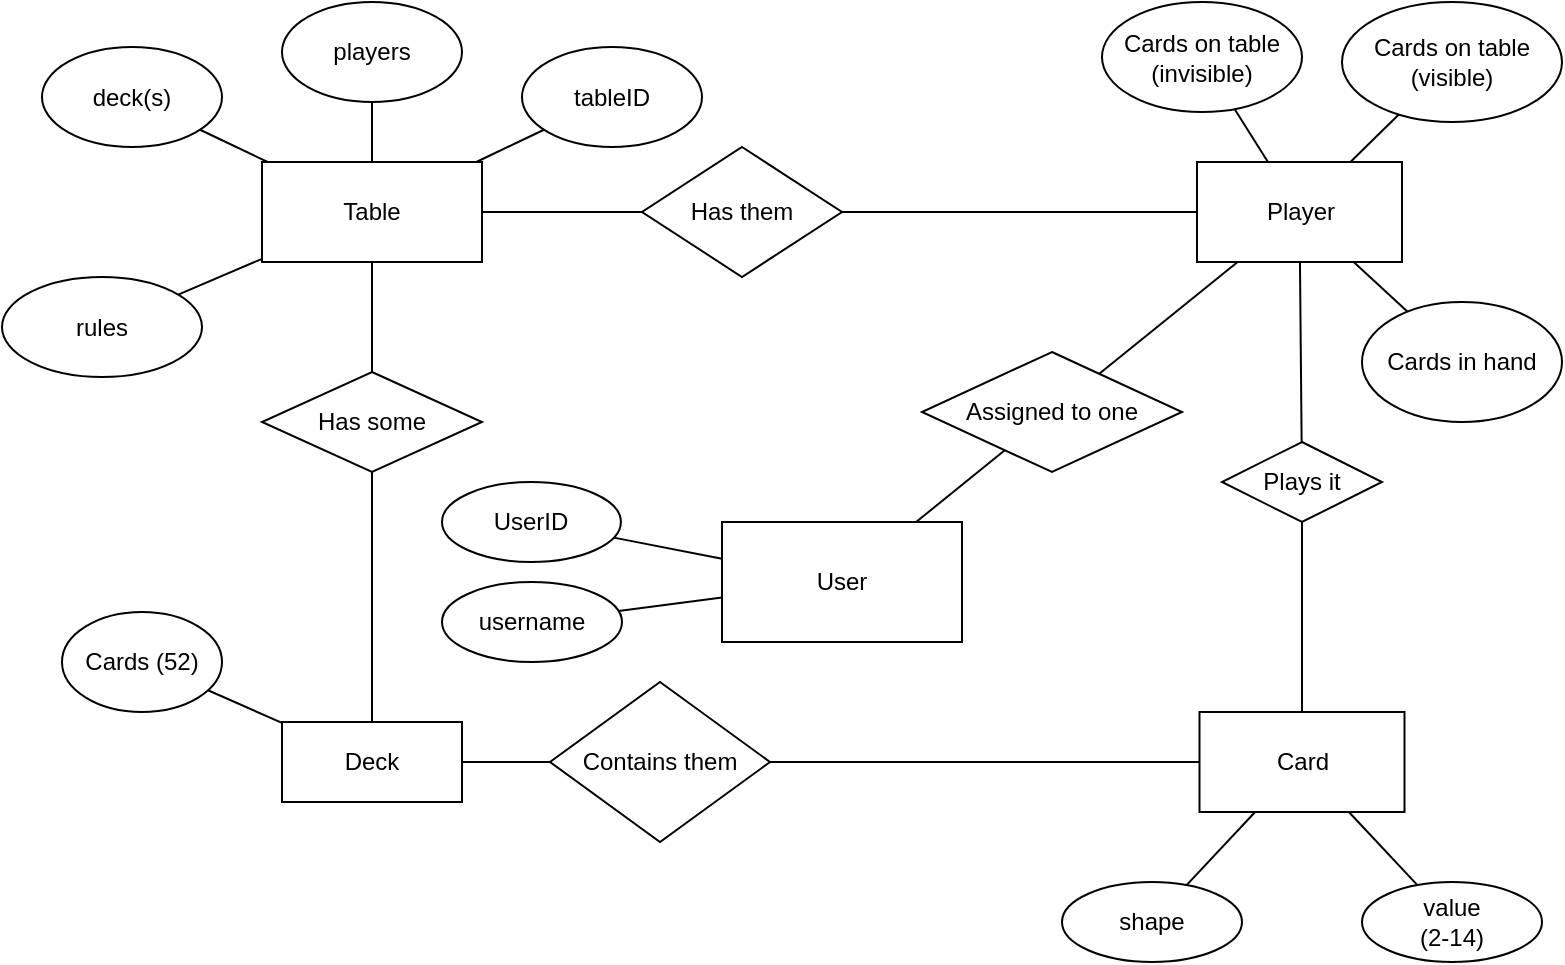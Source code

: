 <mxfile version="16.6.1"><diagram id="4SQOllADmwp5VuvZiFBd" name="Page-1"><mxGraphModel dx="1422" dy="790" grid="1" gridSize="10" guides="1" tooltips="1" connect="1" arrows="1" fold="1" page="1" pageScale="1" pageWidth="827" pageHeight="1169" math="0" shadow="0"><root><mxCell id="0"/><mxCell id="1" parent="0"/><mxCell id="WKkHlnK_SHtditNLwa06-2" value="Cards in hand" style="ellipse;whiteSpace=wrap;html=1;" vertex="1" parent="1"><mxGeometry x="710" y="340" width="100" height="60" as="geometry"/></mxCell><mxCell id="WKkHlnK_SHtditNLwa06-3" value="Cards on table&lt;br&gt;(visible)" style="ellipse;whiteSpace=wrap;html=1;" vertex="1" parent="1"><mxGeometry x="700" y="190" width="110" height="60" as="geometry"/></mxCell><mxCell id="WKkHlnK_SHtditNLwa06-4" value="" style="endArrow=none;html=1;rounded=0;" edge="1" parent="1" source="WKkHlnK_SHtditNLwa06-14" target="WKkHlnK_SHtditNLwa06-3"><mxGeometry width="50" height="50" relative="1" as="geometry"><mxPoint x="960" y="600" as="sourcePoint"/><mxPoint x="961.791" y="308.209" as="targetPoint"/></mxGeometry></mxCell><mxCell id="WKkHlnK_SHtditNLwa06-10" value="Plays it" style="rhombus;whiteSpace=wrap;html=1;" vertex="1" parent="1"><mxGeometry x="640" y="410" width="80" height="40" as="geometry"/></mxCell><mxCell id="WKkHlnK_SHtditNLwa06-14" value="Player" style="rounded=0;whiteSpace=wrap;html=1;fontColor=default;strokeColor=default;fillColor=default;" vertex="1" parent="1"><mxGeometry x="627.5" y="270" width="102.5" height="50" as="geometry"/></mxCell><mxCell id="WKkHlnK_SHtditNLwa06-15" value="" style="endArrow=none;html=1;rounded=0;" edge="1" parent="1" source="WKkHlnK_SHtditNLwa06-2" target="WKkHlnK_SHtditNLwa06-14"><mxGeometry width="50" height="50" relative="1" as="geometry"><mxPoint x="880" y="404.5" as="sourcePoint"/><mxPoint x="790" y="404.5" as="targetPoint"/></mxGeometry></mxCell><mxCell id="WKkHlnK_SHtditNLwa06-16" value="Cards on table&lt;br&gt;(invisible)" style="ellipse;whiteSpace=wrap;html=1;" vertex="1" parent="1"><mxGeometry x="580" y="190" width="100" height="55" as="geometry"/></mxCell><mxCell id="WKkHlnK_SHtditNLwa06-17" value="" style="endArrow=none;html=1;rounded=0;" edge="1" parent="1" source="WKkHlnK_SHtditNLwa06-14" target="WKkHlnK_SHtditNLwa06-16"><mxGeometry width="50" height="50" relative="1" as="geometry"><mxPoint x="742.5" y="327.629" as="sourcePoint"/><mxPoint x="929.614" y="408.282" as="targetPoint"/></mxGeometry></mxCell><mxCell id="WKkHlnK_SHtditNLwa06-18" value="Card" style="rounded=0;whiteSpace=wrap;html=1;fontColor=default;strokeColor=default;fillColor=default;" vertex="1" parent="1"><mxGeometry x="628.75" y="545" width="102.5" height="50" as="geometry"/></mxCell><mxCell id="WKkHlnK_SHtditNLwa06-23" value="" style="endArrow=none;html=1;rounded=0;" edge="1" parent="1" source="WKkHlnK_SHtditNLwa06-10" target="WKkHlnK_SHtditNLwa06-14"><mxGeometry width="50" height="50" relative="1" as="geometry"><mxPoint x="800.607" y="455.731" as="sourcePoint"/><mxPoint x="720.435" y="390" as="targetPoint"/></mxGeometry></mxCell><mxCell id="WKkHlnK_SHtditNLwa06-24" value="" style="endArrow=none;html=1;rounded=0;" edge="1" parent="1" source="WKkHlnK_SHtditNLwa06-18" target="WKkHlnK_SHtditNLwa06-10"><mxGeometry width="50" height="50" relative="1" as="geometry"><mxPoint x="690" y="420" as="sourcePoint"/><mxPoint x="690" y="450" as="targetPoint"/><Array as="points"/></mxGeometry></mxCell><mxCell id="WKkHlnK_SHtditNLwa06-25" value="shape" style="ellipse;whiteSpace=wrap;html=1;" vertex="1" parent="1"><mxGeometry x="560" y="630" width="90" height="40" as="geometry"/></mxCell><mxCell id="WKkHlnK_SHtditNLwa06-26" value="" style="endArrow=none;html=1;rounded=0;" edge="1" parent="1" source="WKkHlnK_SHtditNLwa06-25" target="WKkHlnK_SHtditNLwa06-18"><mxGeometry width="50" height="50" relative="1" as="geometry"><mxPoint x="700" y="430" as="sourcePoint"/><mxPoint x="700" y="400" as="targetPoint"/></mxGeometry></mxCell><mxCell id="WKkHlnK_SHtditNLwa06-27" value="value&lt;br&gt;(2-14)" style="ellipse;whiteSpace=wrap;html=1;" vertex="1" parent="1"><mxGeometry x="710" y="630" width="90" height="40" as="geometry"/></mxCell><mxCell id="WKkHlnK_SHtditNLwa06-28" value="" style="endArrow=none;html=1;rounded=0;" edge="1" parent="1" source="WKkHlnK_SHtditNLwa06-27" target="WKkHlnK_SHtditNLwa06-18"><mxGeometry width="50" height="50" relative="1" as="geometry"><mxPoint x="653.96" y="640.4" as="sourcePoint"/><mxPoint x="677.237" y="590" as="targetPoint"/></mxGeometry></mxCell><mxCell id="WKkHlnK_SHtditNLwa06-29" value="Deck" style="rounded=0;whiteSpace=wrap;html=1;fontColor=default;strokeColor=default;fillColor=default;" vertex="1" parent="1"><mxGeometry x="170" y="550" width="90" height="40" as="geometry"/></mxCell><mxCell id="WKkHlnK_SHtditNLwa06-30" value="Cards (52)" style="ellipse;whiteSpace=wrap;html=1;" vertex="1" parent="1"><mxGeometry x="60" y="495" width="80" height="50" as="geometry"/></mxCell><mxCell id="WKkHlnK_SHtditNLwa06-31" value="" style="endArrow=none;html=1;rounded=0;" edge="1" parent="1" source="WKkHlnK_SHtditNLwa06-30" target="WKkHlnK_SHtditNLwa06-29"><mxGeometry width="50" height="50" relative="1" as="geometry"><mxPoint x="690.432" y="455.808" as="sourcePoint"/><mxPoint x="935" y="540" as="targetPoint"/><Array as="points"/></mxGeometry></mxCell><mxCell id="WKkHlnK_SHtditNLwa06-32" value="Table" style="rounded=0;whiteSpace=wrap;html=1;fontColor=default;strokeColor=default;fillColor=default;" vertex="1" parent="1"><mxGeometry x="160" y="270" width="110" height="50" as="geometry"/></mxCell><mxCell id="WKkHlnK_SHtditNLwa06-33" value="Contains them" style="rhombus;whiteSpace=wrap;html=1;" vertex="1" parent="1"><mxGeometry x="304" y="530" width="110" height="80" as="geometry"/></mxCell><mxCell id="WKkHlnK_SHtditNLwa06-34" value="" style="endArrow=none;html=1;rounded=0;" edge="1" parent="1" source="WKkHlnK_SHtditNLwa06-33" target="WKkHlnK_SHtditNLwa06-29"><mxGeometry width="50" height="50" relative="1" as="geometry"><mxPoint x="790" y="560" as="sourcePoint"/><mxPoint x="850.713" y="590.002" as="targetPoint"/><Array as="points"/></mxGeometry></mxCell><mxCell id="WKkHlnK_SHtditNLwa06-36" value="" style="endArrow=none;html=1;rounded=0;" edge="1" parent="1" source="WKkHlnK_SHtditNLwa06-18" target="WKkHlnK_SHtditNLwa06-33"><mxGeometry width="50" height="50" relative="1" as="geometry"><mxPoint x="820" y="560" as="sourcePoint"/><mxPoint x="910" y="560" as="targetPoint"/><Array as="points"/></mxGeometry></mxCell><mxCell id="WKkHlnK_SHtditNLwa06-37" value="Has some" style="rhombus;whiteSpace=wrap;html=1;" vertex="1" parent="1"><mxGeometry x="160" y="375" width="110" height="50" as="geometry"/></mxCell><mxCell id="WKkHlnK_SHtditNLwa06-38" value="" style="endArrow=none;html=1;rounded=0;" edge="1" parent="1" source="WKkHlnK_SHtditNLwa06-37" target="WKkHlnK_SHtditNLwa06-29"><mxGeometry width="50" height="50" relative="1" as="geometry"><mxPoint x="840" y="560" as="sourcePoint"/><mxPoint x="910" y="560" as="targetPoint"/><Array as="points"/></mxGeometry></mxCell><mxCell id="WKkHlnK_SHtditNLwa06-39" value="" style="endArrow=none;html=1;rounded=0;" edge="1" parent="1" source="WKkHlnK_SHtditNLwa06-32" target="WKkHlnK_SHtditNLwa06-37"><mxGeometry width="50" height="50" relative="1" as="geometry"><mxPoint x="955" y="650" as="sourcePoint"/><mxPoint x="955" y="580" as="targetPoint"/><Array as="points"/></mxGeometry></mxCell><mxCell id="WKkHlnK_SHtditNLwa06-40" value="tableID" style="ellipse;whiteSpace=wrap;html=1;" vertex="1" parent="1"><mxGeometry x="290" y="212.5" width="90" height="50" as="geometry"/></mxCell><mxCell id="WKkHlnK_SHtditNLwa06-41" value="" style="endArrow=none;html=1;rounded=0;" edge="1" parent="1" source="WKkHlnK_SHtditNLwa06-40" target="WKkHlnK_SHtditNLwa06-32"><mxGeometry width="50" height="50" relative="1" as="geometry"><mxPoint x="1070" y="560" as="sourcePoint"/><mxPoint x="1000" y="560" as="targetPoint"/><Array as="points"/></mxGeometry></mxCell><mxCell id="WKkHlnK_SHtditNLwa06-42" value="deck(s)" style="ellipse;whiteSpace=wrap;html=1;" vertex="1" parent="1"><mxGeometry x="50" y="212.5" width="90" height="50" as="geometry"/></mxCell><mxCell id="WKkHlnK_SHtditNLwa06-43" value="" style="endArrow=none;html=1;rounded=0;" edge="1" parent="1" source="WKkHlnK_SHtditNLwa06-42" target="WKkHlnK_SHtditNLwa06-32"><mxGeometry width="50" height="50" relative="1" as="geometry"><mxPoint x="1070" y="785" as="sourcePoint"/><mxPoint x="1010" y="785" as="targetPoint"/><Array as="points"/></mxGeometry></mxCell><mxCell id="WKkHlnK_SHtditNLwa06-44" value="players" style="ellipse;whiteSpace=wrap;html=1;" vertex="1" parent="1"><mxGeometry x="170" y="190" width="90" height="50" as="geometry"/></mxCell><mxCell id="WKkHlnK_SHtditNLwa06-45" value="" style="endArrow=none;html=1;rounded=0;" edge="1" parent="1" source="WKkHlnK_SHtditNLwa06-32" target="WKkHlnK_SHtditNLwa06-44"><mxGeometry width="50" height="50" relative="1" as="geometry"><mxPoint x="1070" y="785" as="sourcePoint"/><mxPoint x="1010" y="785" as="targetPoint"/><Array as="points"/></mxGeometry></mxCell><mxCell id="WKkHlnK_SHtditNLwa06-46" value="" style="endArrow=none;html=1;rounded=0;startArrow=none;" edge="1" parent="1" source="WKkHlnK_SHtditNLwa06-47" target="WKkHlnK_SHtditNLwa06-32"><mxGeometry width="50" height="50" relative="1" as="geometry"><mxPoint x="631.25" y="560" as="sourcePoint"/><mxPoint x="730" y="560" as="targetPoint"/><Array as="points"/></mxGeometry></mxCell><mxCell id="WKkHlnK_SHtditNLwa06-47" value="Has them" style="rhombus;whiteSpace=wrap;html=1;" vertex="1" parent="1"><mxGeometry x="350" y="262.5" width="100" height="65" as="geometry"/></mxCell><mxCell id="WKkHlnK_SHtditNLwa06-50" value="" style="endArrow=none;html=1;rounded=0;startArrow=none;" edge="1" parent="1" source="WKkHlnK_SHtditNLwa06-14" target="WKkHlnK_SHtditNLwa06-47"><mxGeometry width="50" height="50" relative="1" as="geometry"><mxPoint x="517.5" y="355" as="sourcePoint"/><mxPoint x="270" y="307.941" as="targetPoint"/><Array as="points"/></mxGeometry></mxCell><mxCell id="WKkHlnK_SHtditNLwa06-51" value="rules" style="ellipse;whiteSpace=wrap;html=1;" vertex="1" parent="1"><mxGeometry x="30" y="327.5" width="100" height="50" as="geometry"/></mxCell><mxCell id="WKkHlnK_SHtditNLwa06-53" value="" style="endArrow=none;html=1;rounded=0;" edge="1" parent="1" source="WKkHlnK_SHtditNLwa06-51" target="WKkHlnK_SHtditNLwa06-32"><mxGeometry width="50" height="50" relative="1" as="geometry"><mxPoint x="139.123" y="263.798" as="sourcePoint"/><mxPoint x="172.826" y="280" as="targetPoint"/><Array as="points"/></mxGeometry></mxCell><mxCell id="WKkHlnK_SHtditNLwa06-54" value="UserID" style="ellipse;whiteSpace=wrap;html=1;" vertex="1" parent="1"><mxGeometry x="250" y="430" width="89.46" height="40" as="geometry"/></mxCell><mxCell id="WKkHlnK_SHtditNLwa06-55" value="username" style="ellipse;whiteSpace=wrap;html=1;" vertex="1" parent="1"><mxGeometry x="250" y="480" width="90" height="40" as="geometry"/></mxCell><mxCell id="WKkHlnK_SHtditNLwa06-56" value="" style="endArrow=none;html=1;rounded=0;" edge="1" parent="1" source="WKkHlnK_SHtditNLwa06-54" target="WKkHlnK_SHtditNLwa06-58"><mxGeometry width="50" height="50" relative="1" as="geometry"><mxPoint x="472.435" y="347.961" as="sourcePoint"/><mxPoint x="385.461" y="414.815" as="targetPoint"/></mxGeometry></mxCell><mxCell id="WKkHlnK_SHtditNLwa06-57" value="" style="endArrow=none;html=1;rounded=0;" edge="1" parent="1" source="WKkHlnK_SHtditNLwa06-55" target="WKkHlnK_SHtditNLwa06-58"><mxGeometry width="50" height="50" relative="1" as="geometry"><mxPoint x="454.226" y="408.475" as="sourcePoint"/><mxPoint x="362.66" y="470.701" as="targetPoint"/></mxGeometry></mxCell><mxCell id="WKkHlnK_SHtditNLwa06-58" value="User" style="rounded=0;whiteSpace=wrap;html=1;fontColor=default;strokeColor=default;fillColor=default;" vertex="1" parent="1"><mxGeometry x="390" y="450" width="120" height="60" as="geometry"/></mxCell><mxCell id="WKkHlnK_SHtditNLwa06-59" value="Assigned to one" style="rhombus;whiteSpace=wrap;html=1;" vertex="1" parent="1"><mxGeometry x="490" y="365" width="130" height="60" as="geometry"/></mxCell><mxCell id="WKkHlnK_SHtditNLwa06-60" value="" style="endArrow=none;html=1;rounded=0;" edge="1" parent="1" source="WKkHlnK_SHtditNLwa06-58" target="WKkHlnK_SHtditNLwa06-59"><mxGeometry width="50" height="50" relative="1" as="geometry"><mxPoint x="400" y="510" as="sourcePoint"/><mxPoint x="450" y="460" as="targetPoint"/></mxGeometry></mxCell><mxCell id="WKkHlnK_SHtditNLwa06-61" value="" style="endArrow=none;html=1;rounded=0;" edge="1" parent="1" source="WKkHlnK_SHtditNLwa06-59" target="WKkHlnK_SHtditNLwa06-14"><mxGeometry width="50" height="50" relative="1" as="geometry"><mxPoint x="485.5" y="460" as="sourcePoint"/><mxPoint x="526.685" y="411.547" as="targetPoint"/></mxGeometry></mxCell></root></mxGraphModel></diagram></mxfile>